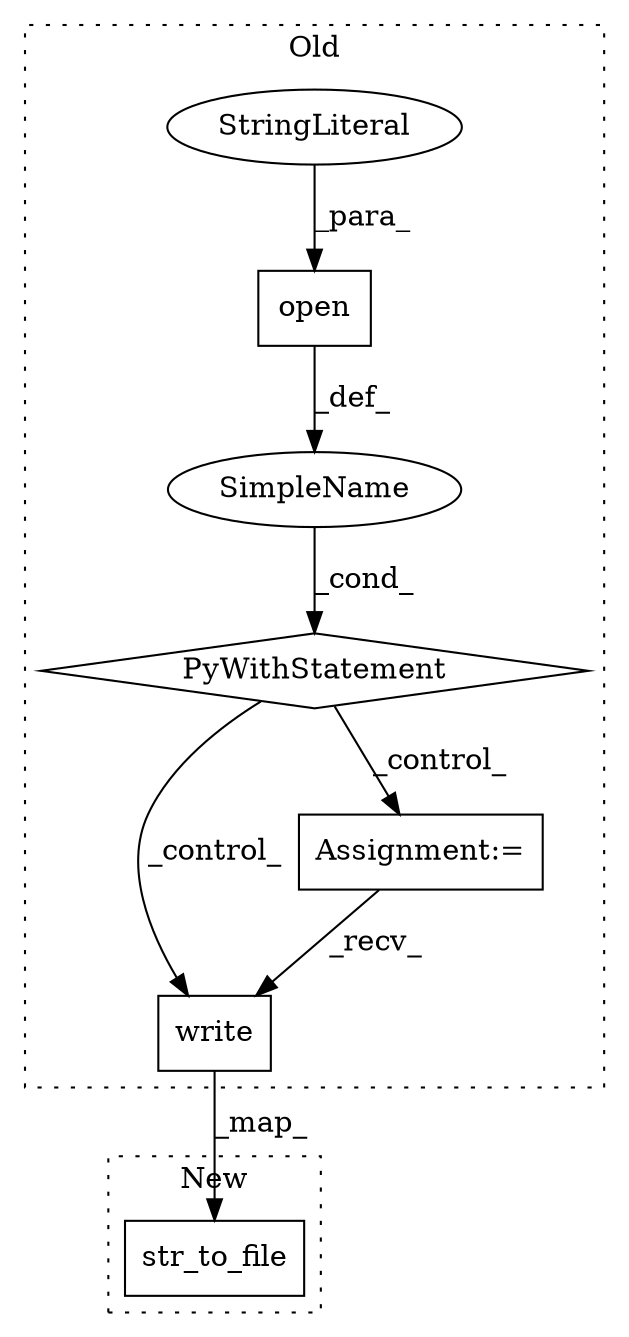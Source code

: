 digraph G {
subgraph cluster0 {
1 [label="write" a="32" s="12267,12283" l="6,1" shape="box"];
3 [label="SimpleName" a="42" s="" l="" shape="ellipse"];
4 [label="PyWithStatement" a="104" s="12210,12235" l="10,2" shape="diamond"];
5 [label="Assignment:=" a="7" s="12250" l="4" shape="box"];
6 [label="open" a="32" s="12220,12234" l="5,1" shape="box"];
7 [label="StringLiteral" a="45" s="12230" l="4" shape="ellipse"];
label = "Old";
style="dotted";
}
subgraph cluster1 {
2 [label="str_to_file" a="32" s="11917,11944" l="12,1" shape="box"];
label = "New";
style="dotted";
}
1 -> 2 [label="_map_"];
3 -> 4 [label="_cond_"];
4 -> 5 [label="_control_"];
4 -> 1 [label="_control_"];
5 -> 1 [label="_recv_"];
6 -> 3 [label="_def_"];
7 -> 6 [label="_para_"];
}